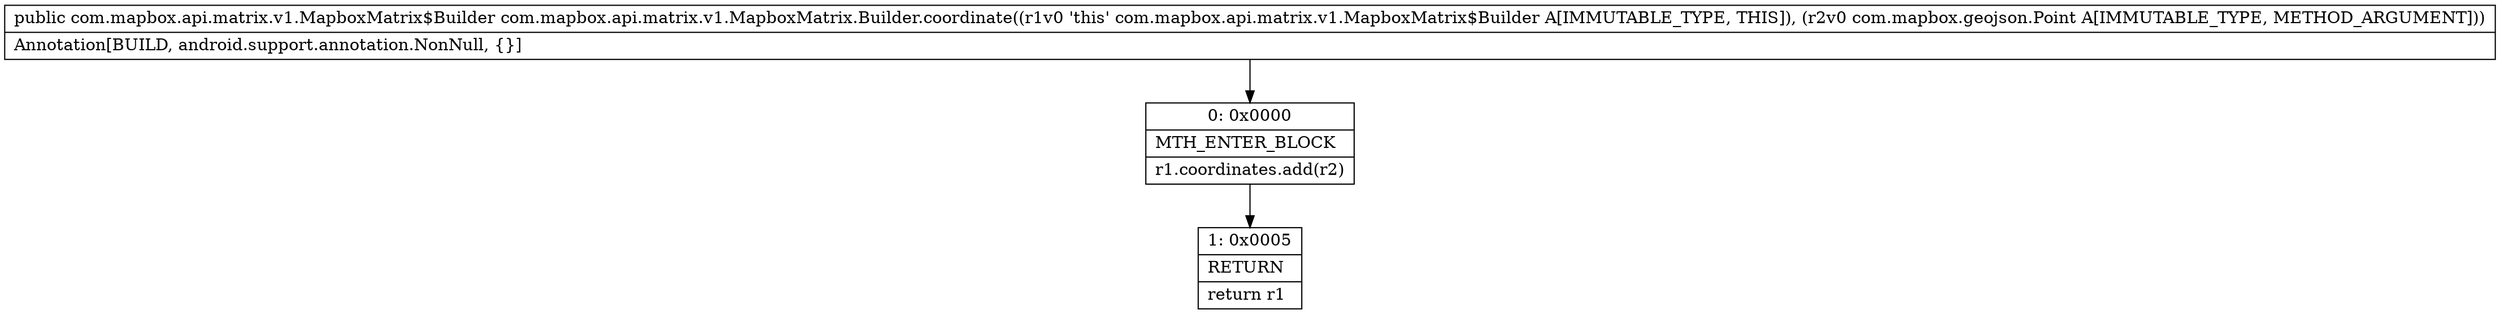 digraph "CFG forcom.mapbox.api.matrix.v1.MapboxMatrix.Builder.coordinate(Lcom\/mapbox\/geojson\/Point;)Lcom\/mapbox\/api\/matrix\/v1\/MapboxMatrix$Builder;" {
Node_0 [shape=record,label="{0\:\ 0x0000|MTH_ENTER_BLOCK\l|r1.coordinates.add(r2)\l}"];
Node_1 [shape=record,label="{1\:\ 0x0005|RETURN\l|return r1\l}"];
MethodNode[shape=record,label="{public com.mapbox.api.matrix.v1.MapboxMatrix$Builder com.mapbox.api.matrix.v1.MapboxMatrix.Builder.coordinate((r1v0 'this' com.mapbox.api.matrix.v1.MapboxMatrix$Builder A[IMMUTABLE_TYPE, THIS]), (r2v0 com.mapbox.geojson.Point A[IMMUTABLE_TYPE, METHOD_ARGUMENT]))  | Annotation[BUILD, android.support.annotation.NonNull, \{\}]\l}"];
MethodNode -> Node_0;
Node_0 -> Node_1;
}

